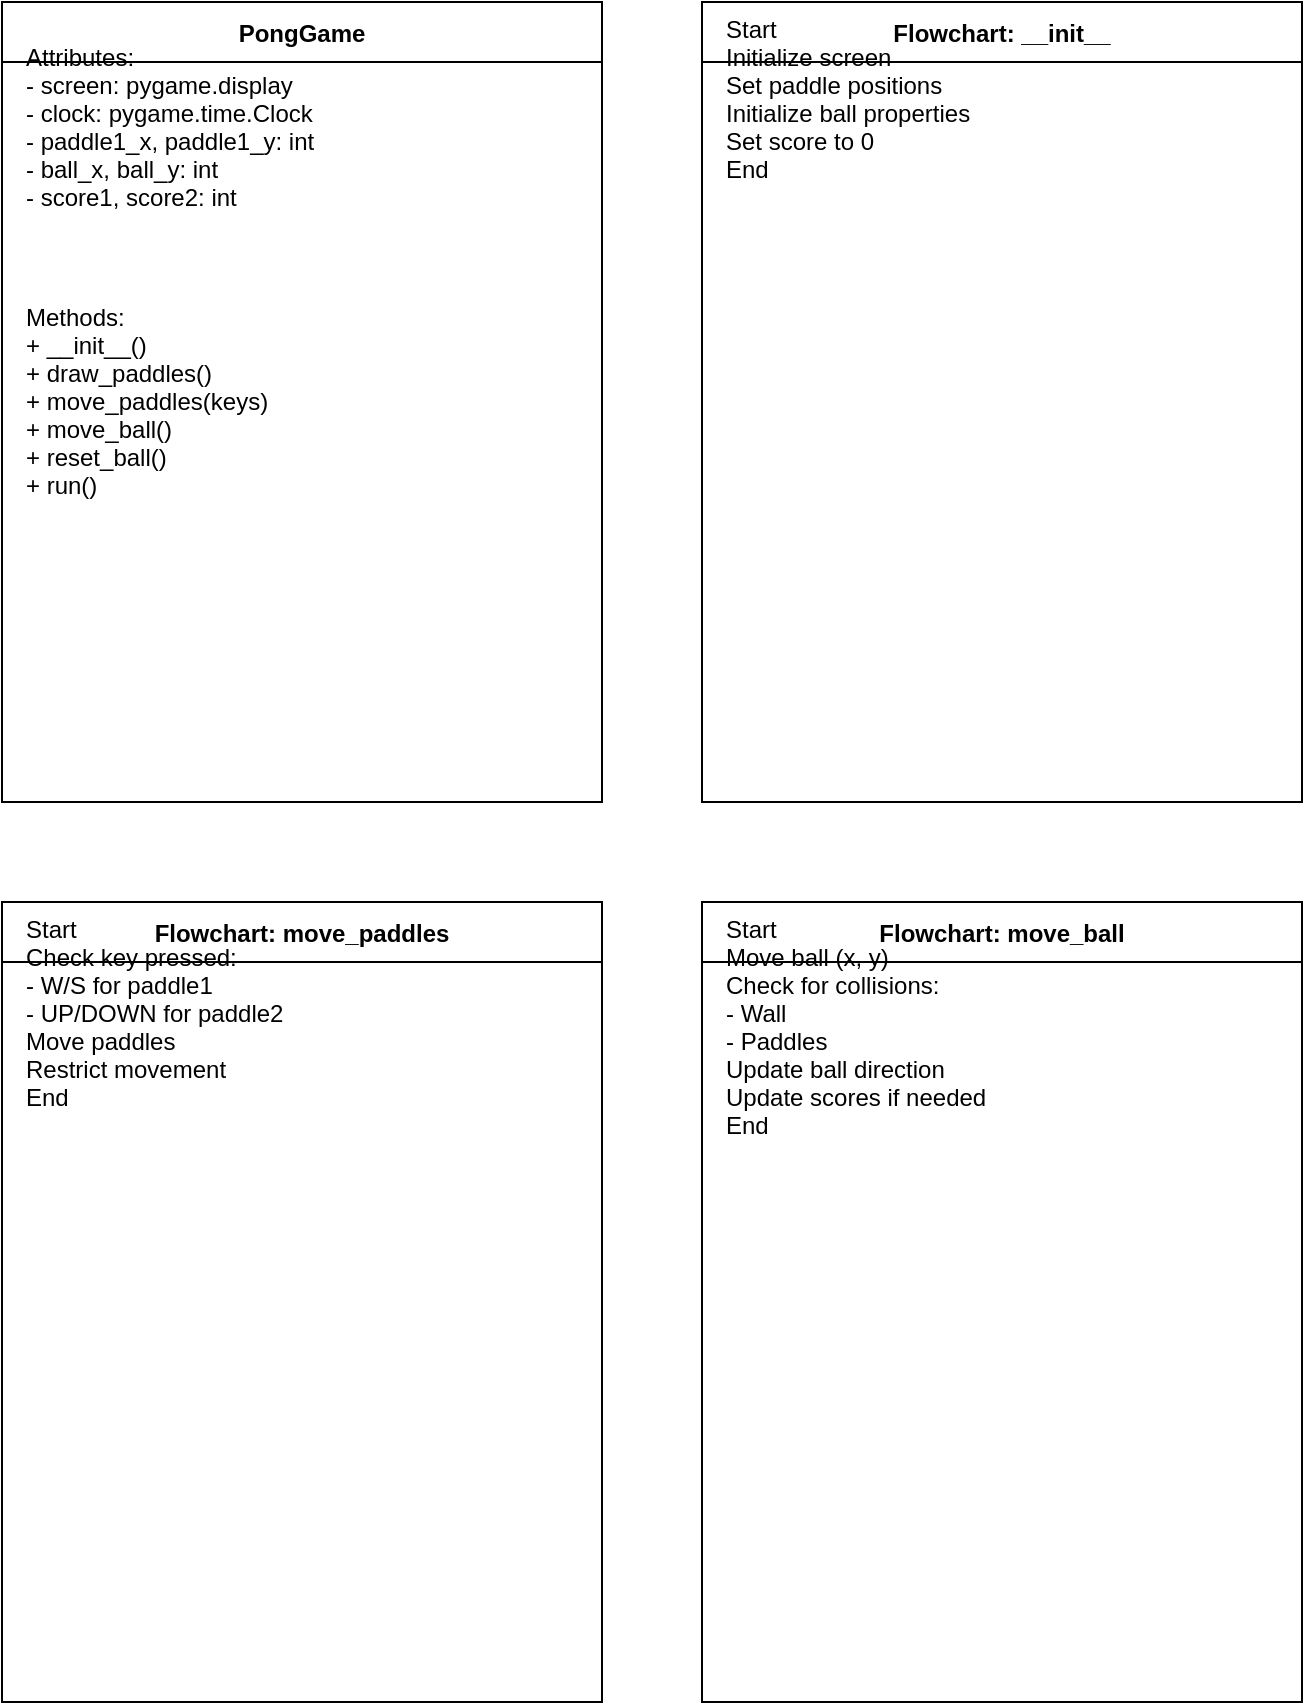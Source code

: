 <?xml version="1.0" encoding="UTF-8"?>
<mxfile>
  <diagram name="PongGame UML" id="diagram123">
    <mxGraphModel dx="800" dy="800" grid="1" gridSize="10" guides="1" tooltips="1" connect="1" arrows="1" fold="1" page="1" pageScale="1" pageWidth="827" pageHeight="1169" math="0" shadow="0">
      <root>
        <mxCell id="0" />
        <mxCell id="1" parent="0" />

        <!-- Class Diagram for PongGame -->
        <mxCell id="class1" value="PongGame" style="swimlane;align=center;fontStyle=1;childLayout=stackLayout;horizontal=1;startSize=30;" vertex="1" parent="1">
          <mxGeometry x="50" y="50" width="300" height="400" as="geometry" />
        </mxCell>

        <mxCell id="class1_attributes" value="&#xA;Attributes:&#xA;- screen: pygame.display&#xA;- clock: pygame.time.Clock&#xA;- paddle1_x, paddle1_y: int&#xA;- ball_x, ball_y: int&#xA;- score1, score2: int" style="text;align=left;spacingLeft=10;verticalAlign=top;" vertex="1" parent="class1">
          <mxGeometry width="300" height="120" as="geometry" />
        </mxCell>

        <mxCell id="class1_methods" value="&#xA;Methods:&#xA;+ __init__()&#xA;+ draw_paddles()&#xA;+ move_paddles(keys)&#xA;+ move_ball()&#xA;+ reset_ball()&#xA;+ run()" style="text;align=left;spacingLeft=10;verticalAlign=top;" vertex="1" parent="class1">
          <mxGeometry y="130" width="300" height="250" as="geometry" />
        </mxCell>

        <!-- Flowchart for __init__ -->
        <mxCell id="init_flow" value="Flowchart: __init__" style="swimlane;fontStyle=1;align=center;horizontal=1;childLayout=stackLayout;startSize=30;" vertex="1" parent="1">
          <mxGeometry x="400" y="50" width="300" height="400" as="geometry" />
        </mxCell>

        <mxCell id="init_steps" value="Start&#xA;Initialize screen&#xA;Set paddle positions&#xA;Initialize ball properties&#xA;Set score to 0&#xA;End" style="text;align=left;spacingLeft=10;" vertex="1" parent="init_flow">
          <mxGeometry width="300" height="370" as="geometry" />
        </mxCell>

        <!-- Flowchart for move_paddles -->
        <mxCell id="move_paddles_flow" value="Flowchart: move_paddles" style="swimlane;fontStyle=1;align=center;horizontal=1;childLayout=stackLayout;startSize=30;" vertex="1" parent="1">
          <mxGeometry x="50" y="500" width="300" height="400" as="geometry" />
        </mxCell>

        <mxCell id="move_paddles_steps" value="Start&#xA;Check key pressed:&#xA; - W/S for paddle1&#xA; - UP/DOWN for paddle2&#xA;Move paddles&#xA;Restrict movement&#xA;End" style="text;align=left;spacingLeft=10;" vertex="1" parent="move_paddles_flow">
          <mxGeometry width="300" height="370" as="geometry" />
        </mxCell>

        <!-- Flowchart for move_ball -->
        <mxCell id="move_ball_flow" value="Flowchart: move_ball" style="swimlane;fontStyle=1;align=center;horizontal=1;childLayout=stackLayout;startSize=30;" vertex="1" parent="1">
          <mxGeometry x="400" y="500" width="300" height="400" as="geometry" />
        </mxCell>

        <mxCell id="move_ball_steps" value="Start&#xA;Move ball (x, y)&#xA;Check for collisions:&#xA; - Wall&#xA; - Paddles&#xA;Update ball direction&#xA;Update scores if needed&#xA;End" style="text;align=left;spacingLeft=10;" vertex="1" parent="move_ball_flow">
          <mxGeometry width="300" height="370" as="geometry" />
        </mxCell>

      </root>
    </mxGraphModel>
  </diagram>
</mxfile>
